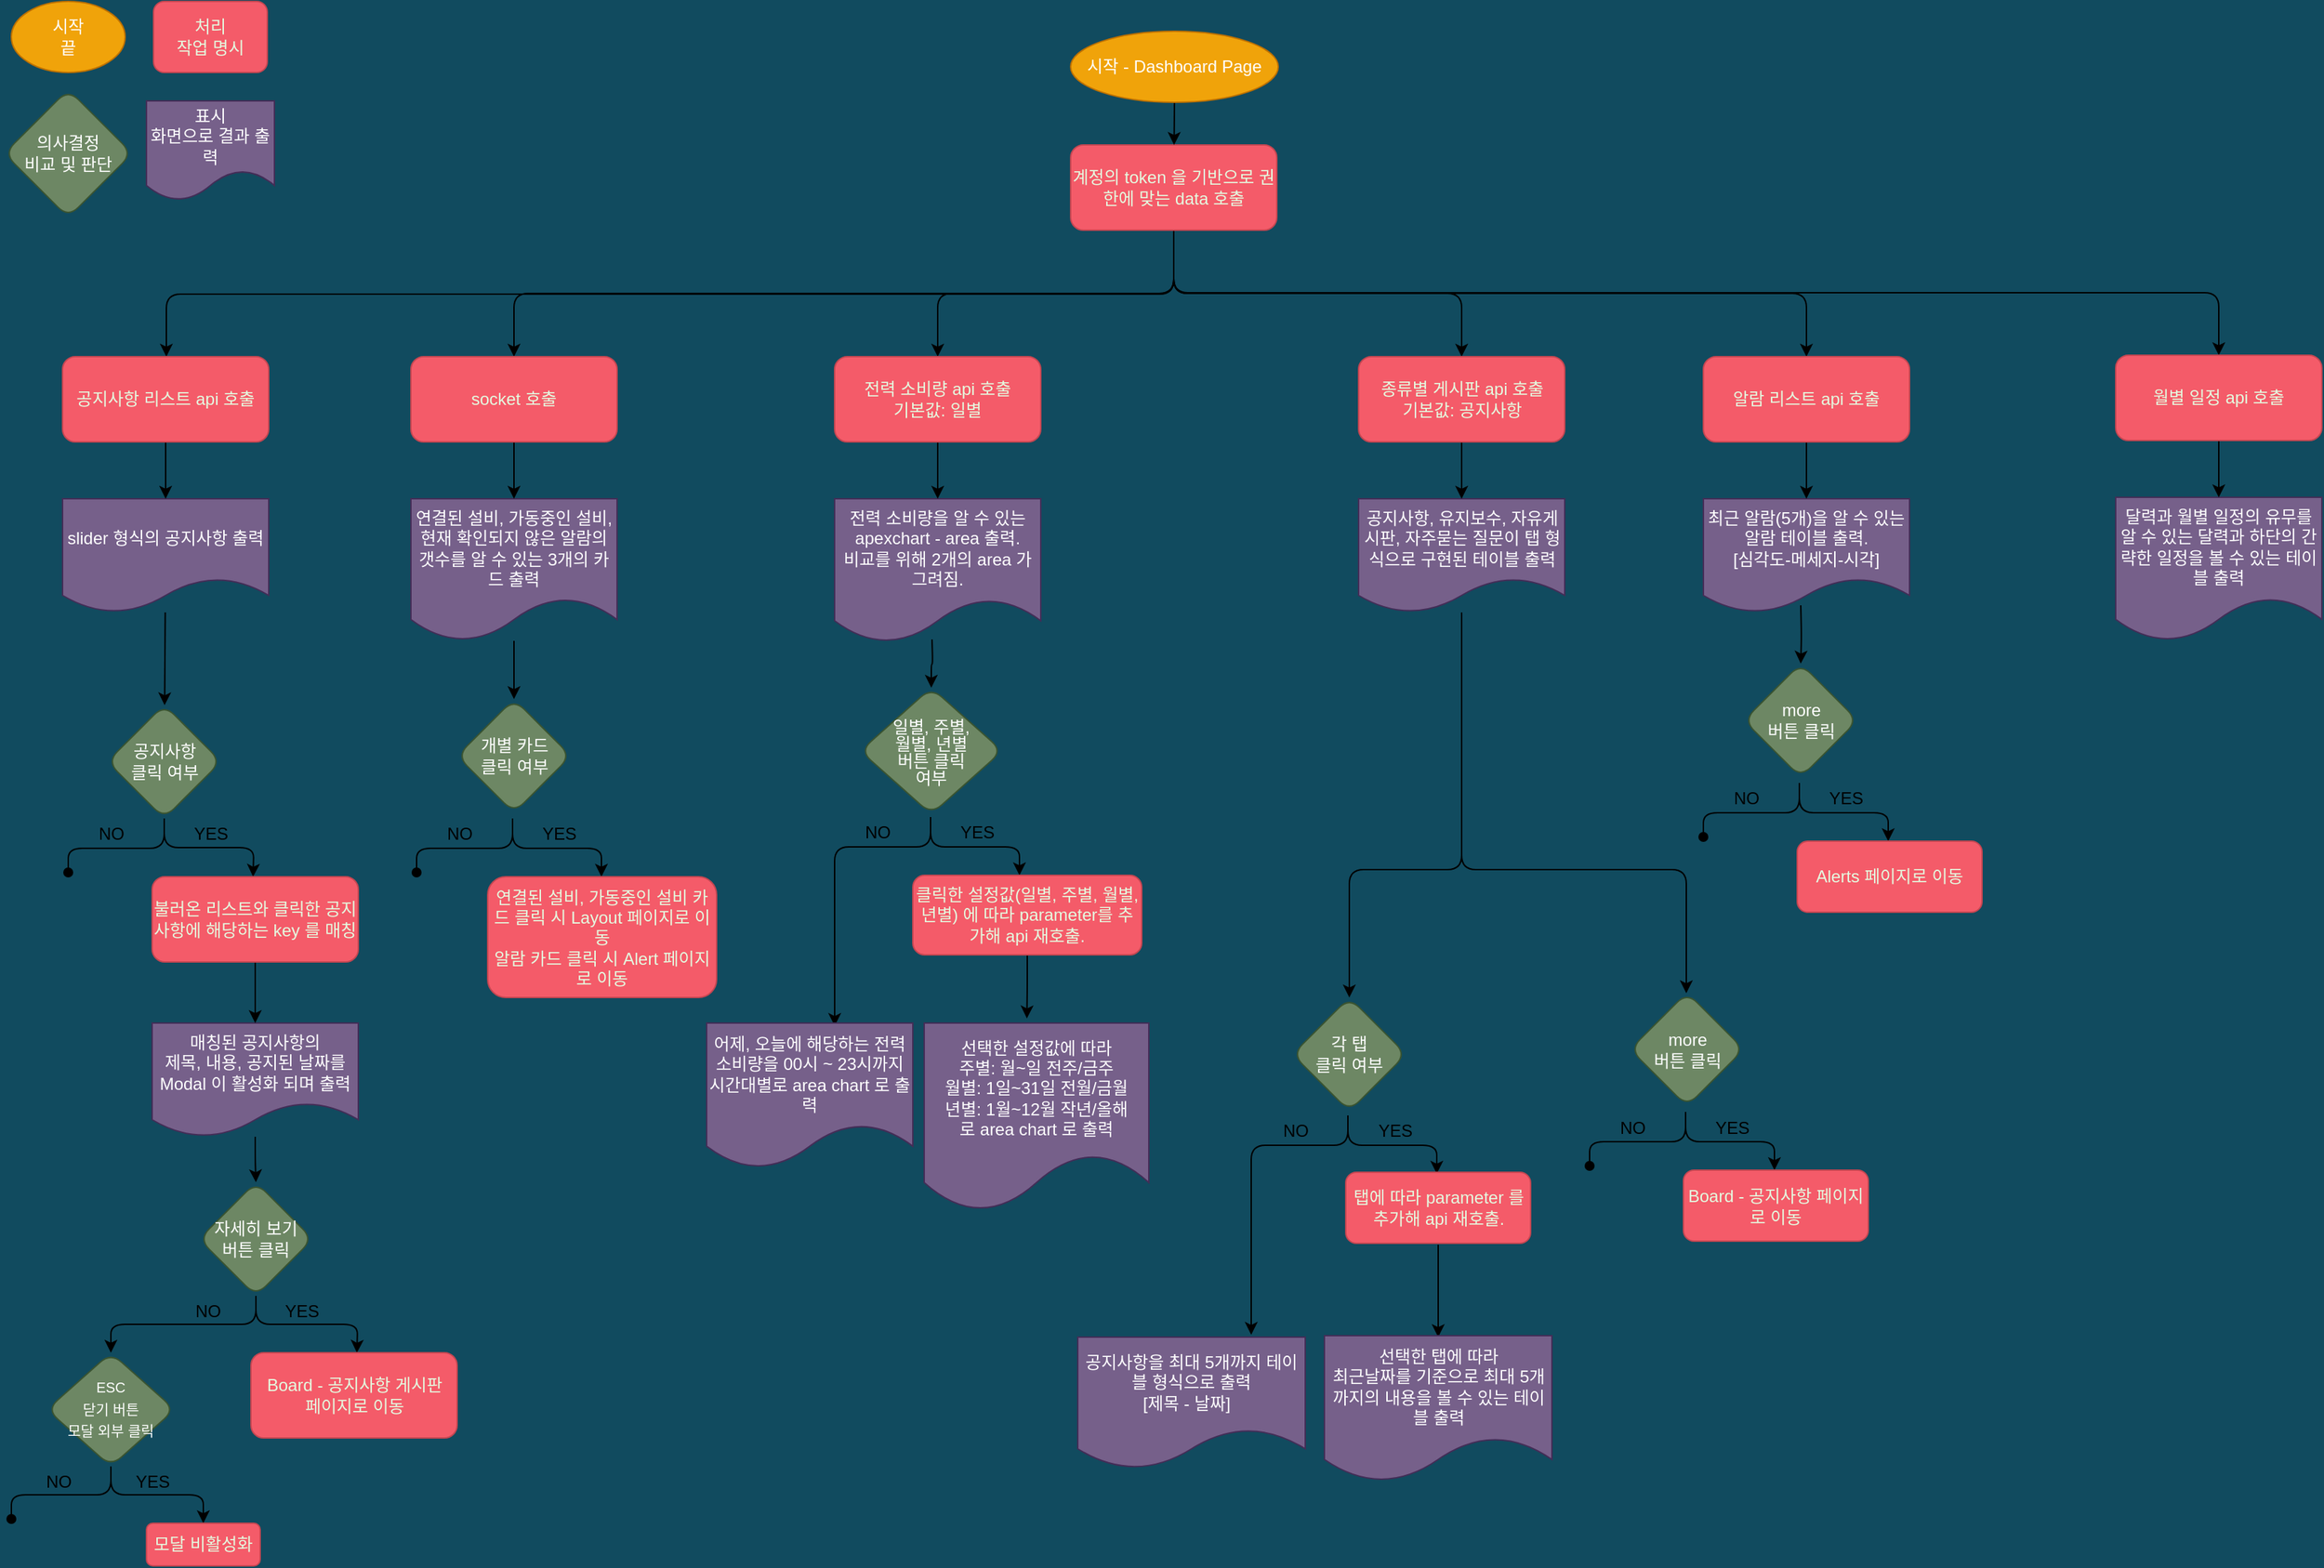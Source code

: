 <mxfile>
    <diagram id="i2lalReJyEeCFGPOjxj4" name="페이지-1">
        <mxGraphModel dx="1708" dy="973" grid="1" gridSize="10" guides="1" tooltips="1" connect="1" arrows="1" fold="1" page="1" pageScale="1" pageWidth="827" pageHeight="1169" background="#114B5F" math="0" shadow="0">
            <root>
                <mxCell id="0"/>
                <mxCell id="127" value="제목 없는 레이어" parent="0"/>
                <mxCell id="128" value="&lt;font style=&quot;font-size: 12px;&quot;&gt;의사결정&lt;br&gt;비교 및 판단&lt;/font&gt;" style="rhombus;whiteSpace=wrap;html=1;fillColor=#6d8764;strokeColor=#3A5431;fontColor=#ffffff;rounded=1;glass=0;strokeWidth=1;shadow=0;" vertex="1" parent="127">
                    <mxGeometry x="5" y="71" width="90" height="90" as="geometry"/>
                </mxCell>
                <mxCell id="129" style="edgeStyle=orthogonalEdgeStyle;html=1;exitX=0.5;exitY=1;exitDx=0;exitDy=0;endArrow=classic;endFill=1;" edge="1" parent="127" source="135" target="146">
                    <mxGeometry relative="1" as="geometry">
                        <mxPoint x="827.5" y="220" as="targetPoint"/>
                        <Array as="points">
                            <mxPoint x="828" y="215"/>
                            <mxPoint x="119" y="215"/>
                        </Array>
                    </mxGeometry>
                </mxCell>
                <mxCell id="130" style="edgeStyle=orthogonalEdgeStyle;html=1;exitX=0.5;exitY=1;exitDx=0;exitDy=0;entryX=0.5;entryY=0;entryDx=0;entryDy=0;endArrow=classic;endFill=1;" edge="1" parent="127" source="135" target="148">
                    <mxGeometry relative="1" as="geometry"/>
                </mxCell>
                <mxCell id="131" style="edgeStyle=orthogonalEdgeStyle;html=1;exitX=0.5;exitY=1;exitDx=0;exitDy=0;entryX=0.5;entryY=0;entryDx=0;entryDy=0;endArrow=classic;endFill=1;" edge="1" parent="127" source="135" target="150">
                    <mxGeometry relative="1" as="geometry"/>
                </mxCell>
                <mxCell id="132" style="edgeStyle=orthogonalEdgeStyle;html=1;exitX=0.5;exitY=1;exitDx=0;exitDy=0;entryX=0.5;entryY=0;entryDx=0;entryDy=0;endArrow=classic;endFill=1;" edge="1" parent="127" source="135" target="152">
                    <mxGeometry relative="1" as="geometry"/>
                </mxCell>
                <mxCell id="133" style="edgeStyle=orthogonalEdgeStyle;html=1;exitX=0.5;exitY=1;exitDx=0;exitDy=0;entryX=0.5;entryY=0;entryDx=0;entryDy=0;endArrow=classic;endFill=1;" edge="1" parent="127" source="135" target="154">
                    <mxGeometry relative="1" as="geometry"/>
                </mxCell>
                <mxCell id="134" style="edgeStyle=orthogonalEdgeStyle;html=1;exitX=0.5;exitY=1;exitDx=0;exitDy=0;entryX=0.5;entryY=0;entryDx=0;entryDy=0;endArrow=classic;endFill=1;" edge="1" parent="127" source="135" target="156">
                    <mxGeometry relative="1" as="geometry"/>
                </mxCell>
                <mxCell id="135" value="계정의 token 을 기반으로 권한에 맞는 data 호출" style="whiteSpace=wrap;html=1;fillColor=#F45B69;strokeColor=#C34651;fontColor=#E4FDE1;rounded=1;glass=0;strokeWidth=1;shadow=0;" vertex="1" parent="127">
                    <mxGeometry x="755" y="110" width="145" height="60" as="geometry"/>
                </mxCell>
                <mxCell id="136" value="" style="edgeStyle=none;html=1;" edge="1" parent="127" source="137" target="162">
                    <mxGeometry relative="1" as="geometry"/>
                </mxCell>
                <mxCell id="137" value="slider 형식의 공지사항 출력" style="shape=document;whiteSpace=wrap;html=1;boundedLbl=1;fillColor=#76608a;strokeColor=#432D57;fontColor=#ffffff;rounded=1;glass=0;strokeWidth=1;shadow=0;" vertex="1" parent="127">
                    <mxGeometry x="46" y="359" width="145" height="80" as="geometry"/>
                </mxCell>
                <mxCell id="245" value="" style="edgeStyle=orthogonalEdgeStyle;html=1;fontSize=10;endArrow=classic;endFill=1;" edge="1" parent="127" source="138" target="244">
                    <mxGeometry relative="1" as="geometry"/>
                </mxCell>
                <mxCell id="138" value="연결된 설비, 가동중인 설비, 현재 확인되지 않은 알람의 갯수를 알 수 있는 3개의 카드 출력" style="shape=document;whiteSpace=wrap;html=1;boundedLbl=1;fillColor=#76608a;strokeColor=#432D57;fontColor=#ffffff;rounded=1;glass=0;strokeWidth=1;shadow=0;" vertex="1" parent="127">
                    <mxGeometry x="291" y="359" width="145" height="100" as="geometry"/>
                </mxCell>
                <mxCell id="139" value="전력 소비량을 알 수 있는 apexchart - area 출력.&lt;br&gt;비교를 위해 2개의 area 가 그려짐." style="shape=document;whiteSpace=wrap;html=1;boundedLbl=1;fillColor=#76608a;strokeColor=#432D57;fontColor=#ffffff;rounded=1;glass=0;strokeWidth=1;shadow=0;" vertex="1" parent="127">
                    <mxGeometry x="589" y="359" width="145" height="101" as="geometry"/>
                </mxCell>
                <mxCell id="140" value="최근 알람(5개)을 알 수 있는 알람 테이블 출력.&lt;br&gt;[심각도-메세지-시각]" style="shape=document;whiteSpace=wrap;html=1;boundedLbl=1;fillColor=#76608a;strokeColor=#432D57;fontColor=#ffffff;rounded=1;glass=0;strokeWidth=1;shadow=0;" vertex="1" parent="127">
                    <mxGeometry x="1200" y="359" width="145" height="80" as="geometry"/>
                </mxCell>
                <mxCell id="289" style="edgeStyle=orthogonalEdgeStyle;html=1;shadow=0;fontSize=10;endArrow=classic;endFill=1;" edge="1" parent="127" source="141" target="274">
                    <mxGeometry relative="1" as="geometry">
                        <Array as="points">
                            <mxPoint x="1030" y="620"/>
                            <mxPoint x="1188" y="620"/>
                        </Array>
                    </mxGeometry>
                </mxCell>
                <mxCell id="290" style="edgeStyle=orthogonalEdgeStyle;html=1;shadow=0;fontSize=10;endArrow=classic;endFill=1;" edge="1" parent="127" source="141" target="280">
                    <mxGeometry relative="1" as="geometry">
                        <Array as="points">
                            <mxPoint x="1030" y="620"/>
                            <mxPoint x="951" y="620"/>
                        </Array>
                    </mxGeometry>
                </mxCell>
                <mxCell id="141" value="공지사항, 유지보수, 자유게시판, 자주묻는 질문이 탭 형식으로 구현된 테이블 출력" style="shape=document;whiteSpace=wrap;html=1;boundedLbl=1;fillColor=#76608a;strokeColor=#432D57;fontColor=#ffffff;rounded=1;glass=0;strokeWidth=1;shadow=0;" vertex="1" parent="127">
                    <mxGeometry x="957.5" y="359" width="145" height="80" as="geometry"/>
                </mxCell>
                <mxCell id="142" value="달력과 월별 일정의 유무를 알 수 있는 달력과 하단의 간략한 일정을 볼 수 있는 테이블 출력" style="shape=document;whiteSpace=wrap;html=1;boundedLbl=1;fillColor=#76608a;strokeColor=#432D57;fontColor=#ffffff;rounded=1;glass=0;strokeWidth=1;shadow=0;" vertex="1" parent="127">
                    <mxGeometry x="1490" y="358" width="145" height="101" as="geometry"/>
                </mxCell>
                <mxCell id="143" style="edgeStyle=none;html=1;exitX=0.5;exitY=1;exitDx=0;exitDy=0;" edge="1" parent="127" source="144" target="135">
                    <mxGeometry relative="1" as="geometry"/>
                </mxCell>
                <mxCell id="144" value="&lt;font color=&quot;#ffffff&quot;&gt;시작 -&amp;nbsp;Dashboard Page&lt;/font&gt;" style="ellipse;whiteSpace=wrap;html=1;fillStyle=auto;fillColor=#f0a30a;fontColor=#000000;strokeColor=#BD7000;" vertex="1" parent="127">
                    <mxGeometry x="755" y="30" width="146" height="50" as="geometry"/>
                </mxCell>
                <mxCell id="145" style="edgeStyle=none;html=1;exitX=0.5;exitY=1;exitDx=0;exitDy=0;endArrow=classic;endFill=1;" edge="1" parent="127" source="146" target="137">
                    <mxGeometry relative="1" as="geometry"/>
                </mxCell>
                <mxCell id="146" value="공지사항 리스트 api 호출" style="whiteSpace=wrap;html=1;fillColor=#F45B69;strokeColor=#C34651;fontColor=#E4FDE1;rounded=1;glass=0;strokeWidth=1;shadow=0;" vertex="1" parent="127">
                    <mxGeometry x="46" y="259" width="145" height="60" as="geometry"/>
                </mxCell>
                <mxCell id="147" style="edgeStyle=none;html=1;exitX=0.5;exitY=1;exitDx=0;exitDy=0;entryX=0.5;entryY=0;entryDx=0;entryDy=0;endArrow=classic;endFill=1;" edge="1" parent="127" source="148" target="138">
                    <mxGeometry relative="1" as="geometry"/>
                </mxCell>
                <mxCell id="148" value="socket 호출&lt;span style=&quot;color: rgba(0, 0, 0, 0); font-family: monospace; font-size: 0px; text-align: start;&quot;&gt;%3CmxGraphModel%3E%3Croot%3E%3CmxCell%20id%3D%220%22%2F%3E%3CmxCell%20id%3D%221%22%20parent%3D%220%22%2F%3E%3CmxCell%20id%3D%222%22%20value%3D%22%EA%B3%B5%EC%A7%80%EC%82%AC%ED%95%AD%20%EB%A6%AC%EC%8A%A4%ED%8A%B8%20api%20%ED%98%B8%EC%B6%9C%22%20style%3D%22whiteSpace%3Dwrap%3Bhtml%3D1%3BfillColor%3D%23F45B69%3BstrokeColor%3D%23028090%3BfontColor%3D%23E4FDE1%3Brounded%3D1%3Bglass%3D0%3BstrokeWidth%3D1%3Bshadow%3D0%3B%22%20vertex%3D%221%22%20parent%3D%221%22%3E%3CmxGeometry%20x%3D%2250%22%20y%3D%22210%22%20width%3D%22145%22%20height%3D%2260%22%20as%3D%22geometry%22%2F%3E%3C%2FmxCell%3E%3C%2Froot%3E%3C%2FmxGraphModel%3E&lt;/span&gt;" style="whiteSpace=wrap;html=1;fillColor=#F45B69;strokeColor=#C34651;fontColor=#E4FDE1;rounded=1;glass=0;strokeWidth=1;shadow=0;" vertex="1" parent="127">
                    <mxGeometry x="291" y="259" width="145" height="60" as="geometry"/>
                </mxCell>
                <mxCell id="149" style="edgeStyle=none;html=1;exitX=0.5;exitY=1;exitDx=0;exitDy=0;entryX=0.5;entryY=0;entryDx=0;entryDy=0;endArrow=classic;endFill=1;" edge="1" parent="127" source="150" target="139">
                    <mxGeometry relative="1" as="geometry"/>
                </mxCell>
                <mxCell id="150" value="전력 소비량 api 호출&lt;br&gt;기본값: 일별" style="whiteSpace=wrap;html=1;fillColor=#F45B69;strokeColor=#C34651;fontColor=#E4FDE1;rounded=1;glass=0;strokeWidth=1;shadow=0;" vertex="1" parent="127">
                    <mxGeometry x="589" y="259" width="145" height="60" as="geometry"/>
                </mxCell>
                <mxCell id="151" style="edgeStyle=none;html=1;exitX=0.5;exitY=1;exitDx=0;exitDy=0;entryX=0.5;entryY=0;entryDx=0;entryDy=0;endArrow=classic;endFill=1;" edge="1" parent="127" source="152" target="142">
                    <mxGeometry relative="1" as="geometry"/>
                </mxCell>
                <mxCell id="152" value="월별 일정 api 호출" style="whiteSpace=wrap;html=1;fillColor=#F45B69;strokeColor=#C34651;fontColor=#E4FDE1;rounded=1;glass=0;strokeWidth=1;shadow=0;" vertex="1" parent="127">
                    <mxGeometry x="1490" y="258" width="145" height="60" as="geometry"/>
                </mxCell>
                <mxCell id="153" style="edgeStyle=none;html=1;exitX=0.5;exitY=1;exitDx=0;exitDy=0;entryX=0.5;entryY=0;entryDx=0;entryDy=0;endArrow=classic;endFill=1;" edge="1" parent="127" source="154" target="141">
                    <mxGeometry relative="1" as="geometry"/>
                </mxCell>
                <mxCell id="154" value="종류별 게시판 api 호출&lt;br&gt;기본값: 공지사항" style="whiteSpace=wrap;html=1;fillColor=#F45B69;strokeColor=#C34651;fontColor=#E4FDE1;rounded=1;glass=0;strokeWidth=1;shadow=0;" vertex="1" parent="127">
                    <mxGeometry x="957.5" y="259" width="145" height="60" as="geometry"/>
                </mxCell>
                <mxCell id="155" style="edgeStyle=none;html=1;exitX=0.5;exitY=1;exitDx=0;exitDy=0;entryX=0.5;entryY=0;entryDx=0;entryDy=0;endArrow=classic;endFill=1;" edge="1" parent="127" source="156" target="140">
                    <mxGeometry relative="1" as="geometry"/>
                </mxCell>
                <mxCell id="156" value="알람 리스트 api 호출" style="whiteSpace=wrap;html=1;fillColor=#F45B69;strokeColor=#C34651;fontColor=#E4FDE1;rounded=1;glass=0;strokeWidth=1;shadow=0;" vertex="1" parent="127">
                    <mxGeometry x="1200" y="259" width="145" height="60" as="geometry"/>
                </mxCell>
                <mxCell id="157" value="표시&lt;br&gt;화면으로 결과 출력" style="shape=document;whiteSpace=wrap;html=1;boundedLbl=1;fillColor=#76608a;strokeColor=#432D57;fontColor=#ffffff;rounded=1;glass=0;strokeWidth=1;shadow=0;" vertex="1" parent="127">
                    <mxGeometry x="105" y="79" width="90" height="70" as="geometry"/>
                </mxCell>
                <mxCell id="158" value="처리&lt;br&gt;작업 명시" style="whiteSpace=wrap;html=1;fillColor=#F45B69;strokeColor=#C34651;fontColor=#E4FDE1;rounded=1;glass=0;strokeWidth=1;shadow=0;" vertex="1" parent="127">
                    <mxGeometry x="110" y="9" width="80" height="50" as="geometry"/>
                </mxCell>
                <mxCell id="159" value="&lt;font color=&quot;#ffffff&quot;&gt;시작&lt;br&gt;끝&lt;/font&gt;" style="ellipse;whiteSpace=wrap;html=1;fillStyle=auto;fillColor=#f0a30a;fontColor=#000000;strokeColor=#BD7000;" vertex="1" parent="127">
                    <mxGeometry x="10" y="9" width="80" height="50" as="geometry"/>
                </mxCell>
                <mxCell id="160" style="edgeStyle=orthogonalEdgeStyle;html=1;exitX=0.5;exitY=1;exitDx=0;exitDy=0;endArrow=oval;endFill=1;shadow=0;" edge="1" parent="127" source="162">
                    <mxGeometry relative="1" as="geometry">
                        <mxPoint x="50" y="622" as="targetPoint"/>
                        <Array as="points">
                            <mxPoint x="118" y="605"/>
                            <mxPoint x="50" y="605"/>
                        </Array>
                    </mxGeometry>
                </mxCell>
                <mxCell id="161" style="edgeStyle=orthogonalEdgeStyle;html=1;exitX=0.5;exitY=1;exitDx=0;exitDy=0;shadow=0;" edge="1" parent="127" source="162">
                    <mxGeometry relative="1" as="geometry">
                        <mxPoint x="180" y="625" as="targetPoint"/>
                    </mxGeometry>
                </mxCell>
                <mxCell id="162" value="공지사항&lt;br&gt;클릭 여부" style="rhombus;whiteSpace=wrap;html=1;fillColor=#6d8764;strokeColor=#3A5431;fontColor=#ffffff;rounded=1;glass=0;strokeWidth=1;shadow=0;" vertex="1" parent="127">
                    <mxGeometry x="77.5" y="504" width="80" height="80" as="geometry"/>
                </mxCell>
                <mxCell id="163" value="NO" style="text;html=1;align=center;verticalAlign=middle;resizable=0;points=[];autosize=1;strokeColor=none;fillColor=none;shadow=0;" vertex="1" parent="127">
                    <mxGeometry x="60" y="580" width="40" height="30" as="geometry"/>
                </mxCell>
                <mxCell id="164" value="YES" style="text;html=1;align=center;verticalAlign=middle;resizable=0;points=[];autosize=1;strokeColor=none;fillColor=none;shadow=0;" vertex="1" parent="127">
                    <mxGeometry x="125" y="580" width="50" height="30" as="geometry"/>
                </mxCell>
                <mxCell id="242" style="edgeStyle=orthogonalEdgeStyle;html=1;entryX=0.5;entryY=0;entryDx=0;entryDy=0;fontSize=10;endArrow=classic;endFill=1;shadow=0;" edge="1" parent="127" source="209" target="222">
                    <mxGeometry relative="1" as="geometry"/>
                </mxCell>
                <mxCell id="209" value="매칭된 공지사항의 &lt;br&gt;제목, 내용, 공지된 날짜를 Modal 이 활성화 되며 출력" style="shape=document;whiteSpace=wrap;html=1;boundedLbl=1;fillColor=#76608a;strokeColor=#432D57;fontColor=#ffffff;rounded=1;glass=0;strokeWidth=1;shadow=0;" vertex="1" parent="127">
                    <mxGeometry x="109" y="728" width="145" height="80" as="geometry"/>
                </mxCell>
                <mxCell id="211" style="edgeStyle=orthogonalEdgeStyle;html=1;exitX=0.5;exitY=1;exitDx=0;exitDy=0;shadow=0;" edge="1" parent="127" source="210" target="209">
                    <mxGeometry relative="1" as="geometry"/>
                </mxCell>
                <mxCell id="210" value="불러온 리스트와 클릭한 공지사항에 해당하는 key 를 매칭" style="whiteSpace=wrap;html=1;fillColor=#F45B69;strokeColor=#C34651;fontColor=#E4FDE1;rounded=1;glass=0;strokeWidth=1;shadow=0;" vertex="1" parent="127">
                    <mxGeometry x="109" y="625" width="145" height="60" as="geometry"/>
                </mxCell>
                <mxCell id="220" style="edgeStyle=orthogonalEdgeStyle;html=1;exitX=0.5;exitY=1;exitDx=0;exitDy=0;endArrow=classic;endFill=1;entryX=0.5;entryY=0;entryDx=0;entryDy=0;shadow=0;" edge="1" parent="127" source="222" target="237">
                    <mxGeometry relative="1" as="geometry">
                        <mxPoint x="115" y="957" as="targetPoint"/>
                        <Array as="points">
                            <mxPoint x="182" y="940"/>
                            <mxPoint x="80" y="940"/>
                        </Array>
                    </mxGeometry>
                </mxCell>
                <mxCell id="221" style="edgeStyle=orthogonalEdgeStyle;html=1;exitX=0.5;exitY=1;exitDx=0;exitDy=0;shadow=0;" edge="1" parent="127" source="222">
                    <mxGeometry relative="1" as="geometry">
                        <mxPoint x="253" y="960" as="targetPoint"/>
                    </mxGeometry>
                </mxCell>
                <mxCell id="222" value="자세히 보기&lt;br&gt;버튼 클릭" style="rhombus;whiteSpace=wrap;html=1;fillColor=#6d8764;strokeColor=#3A5431;fontColor=#ffffff;rounded=1;glass=0;strokeWidth=1;shadow=0;" vertex="1" parent="127">
                    <mxGeometry x="142" y="840" width="80" height="80" as="geometry"/>
                </mxCell>
                <mxCell id="223" value="NO" style="text;html=1;align=center;verticalAlign=middle;resizable=0;points=[];autosize=1;strokeColor=none;fillColor=none;shadow=0;" vertex="1" parent="127">
                    <mxGeometry x="128" y="916" width="40" height="30" as="geometry"/>
                </mxCell>
                <mxCell id="224" value="YES" style="text;html=1;align=center;verticalAlign=middle;resizable=0;points=[];autosize=1;strokeColor=none;fillColor=none;shadow=0;" vertex="1" parent="127">
                    <mxGeometry x="189" y="916" width="50" height="30" as="geometry"/>
                </mxCell>
                <mxCell id="225" value="Board - 공지사항 게시판&lt;br&gt;페이지로 이동" style="whiteSpace=wrap;html=1;fillColor=#F45B69;strokeColor=#C34651;fontColor=#E4FDE1;rounded=1;glass=0;strokeWidth=1;shadow=0;" vertex="1" parent="127">
                    <mxGeometry x="178.5" y="960" width="145" height="60" as="geometry"/>
                </mxCell>
                <mxCell id="236" style="edgeStyle=orthogonalEdgeStyle;html=1;exitX=0.5;exitY=1;exitDx=0;exitDy=0;endArrow=oval;endFill=1;shadow=0;" edge="1" parent="127" source="237">
                    <mxGeometry relative="1" as="geometry">
                        <mxPoint x="10" y="1077" as="targetPoint"/>
                        <Array as="points">
                            <mxPoint x="80" y="1060"/>
                            <mxPoint x="10" y="1060"/>
                        </Array>
                    </mxGeometry>
                </mxCell>
                <mxCell id="240" style="edgeStyle=orthogonalEdgeStyle;html=1;exitX=0.5;exitY=1;exitDx=0;exitDy=0;fontSize=12;endArrow=classic;endFill=1;shadow=0;" edge="1" parent="127" source="237">
                    <mxGeometry relative="1" as="geometry">
                        <mxPoint x="145" y="1080" as="targetPoint"/>
                        <Array as="points">
                            <mxPoint x="80" y="1060"/>
                            <mxPoint x="145" y="1060"/>
                        </Array>
                    </mxGeometry>
                </mxCell>
                <mxCell id="237" value="&lt;p style=&quot;line-height: 124%;&quot;&gt;&lt;font style=&quot;font-size: 10px;&quot;&gt;ESC&lt;br&gt;닫기 버튼&lt;br&gt;모달 외부 클릭&lt;/font&gt;&lt;/p&gt;" style="rhombus;whiteSpace=wrap;html=1;fillColor=#6d8764;strokeColor=#3A5431;fontColor=#ffffff;rounded=1;glass=0;strokeWidth=1;shadow=0;" vertex="1" parent="127">
                    <mxGeometry x="35" y="960" width="90" height="80" as="geometry"/>
                </mxCell>
                <mxCell id="238" value="NO" style="text;html=1;align=center;verticalAlign=middle;resizable=0;points=[];autosize=1;strokeColor=none;fillColor=none;shadow=0;" vertex="1" parent="127">
                    <mxGeometry x="23" y="1036" width="40" height="30" as="geometry"/>
                </mxCell>
                <mxCell id="239" value="YES" style="text;html=1;align=center;verticalAlign=middle;resizable=0;points=[];autosize=1;strokeColor=none;fillColor=none;shadow=0;" vertex="1" parent="127">
                    <mxGeometry x="84" y="1036" width="50" height="30" as="geometry"/>
                </mxCell>
                <mxCell id="241" value="모달 비활성화" style="whiteSpace=wrap;html=1;fillColor=#F45B69;strokeColor=#C34651;fontColor=#E4FDE1;rounded=1;glass=0;strokeWidth=1;shadow=0;" vertex="1" parent="127">
                    <mxGeometry x="105" y="1080" width="80" height="30" as="geometry"/>
                </mxCell>
                <mxCell id="244" value="개별 카드&lt;br&gt;클릭 여부" style="rhombus;whiteSpace=wrap;html=1;fillColor=#6d8764;strokeColor=#3A5431;fontColor=#ffffff;rounded=1;glass=0;strokeWidth=1;shadow=0;" vertex="1" parent="127">
                    <mxGeometry x="323.5" y="500" width="80" height="80" as="geometry"/>
                </mxCell>
                <mxCell id="246" style="edgeStyle=orthogonalEdgeStyle;html=1;exitX=0.5;exitY=1;exitDx=0;exitDy=0;endArrow=oval;endFill=1;" edge="1" parent="127">
                    <mxGeometry relative="1" as="geometry">
                        <mxPoint x="295" y="622" as="targetPoint"/>
                        <mxPoint x="362.5" y="584" as="sourcePoint"/>
                        <Array as="points">
                            <mxPoint x="363" y="605"/>
                            <mxPoint x="295" y="605"/>
                        </Array>
                    </mxGeometry>
                </mxCell>
                <mxCell id="247" style="edgeStyle=orthogonalEdgeStyle;html=1;exitX=0.5;exitY=1;exitDx=0;exitDy=0;" edge="1" parent="127">
                    <mxGeometry relative="1" as="geometry">
                        <mxPoint x="425" y="625" as="targetPoint"/>
                        <mxPoint x="362.5" y="584" as="sourcePoint"/>
                        <Array as="points">
                            <mxPoint x="363" y="605"/>
                            <mxPoint x="425" y="605"/>
                        </Array>
                    </mxGeometry>
                </mxCell>
                <mxCell id="248" value="NO" style="text;html=1;align=center;verticalAlign=middle;resizable=0;points=[];autosize=1;strokeColor=none;fillColor=none;" vertex="1" parent="127">
                    <mxGeometry x="305" y="580" width="40" height="30" as="geometry"/>
                </mxCell>
                <mxCell id="249" value="YES" style="text;html=1;align=center;verticalAlign=middle;resizable=0;points=[];autosize=1;strokeColor=none;fillColor=none;" vertex="1" parent="127">
                    <mxGeometry x="370" y="580" width="50" height="30" as="geometry"/>
                </mxCell>
                <mxCell id="250" value="연결된 설비, 가동중인 설비 카드 클릭 시 Layout 페이지로 이동&lt;br&gt;알람 카드 클릭 시 Alert 페이지로 이동" style="whiteSpace=wrap;html=1;fillColor=#F45B69;strokeColor=#C34651;fontColor=#E4FDE1;rounded=1;glass=0;strokeWidth=1;shadow=0;" vertex="1" parent="127">
                    <mxGeometry x="345" y="625" width="161" height="85" as="geometry"/>
                </mxCell>
                <mxCell id="252" value="" style="edgeStyle=orthogonalEdgeStyle;html=1;fontSize=10;endArrow=classic;endFill=1;" edge="1" parent="127" target="253">
                    <mxGeometry relative="1" as="geometry">
                        <mxPoint x="657.5" y="458" as="sourcePoint"/>
                    </mxGeometry>
                </mxCell>
                <mxCell id="253" value="&lt;p style=&quot;line-height: 100%;&quot;&gt;일별, 주별,&lt;br&gt;월별, 년별&lt;br&gt;버튼 클릭 &lt;br&gt;여부&lt;/p&gt;" style="rhombus;whiteSpace=wrap;html=1;fillColor=#6d8764;strokeColor=#3A5431;fontColor=#ffffff;rounded=1;glass=0;strokeWidth=1;shadow=0;" vertex="1" parent="127">
                    <mxGeometry x="607" y="492" width="100" height="89" as="geometry"/>
                </mxCell>
                <mxCell id="254" style="edgeStyle=orthogonalEdgeStyle;html=1;exitX=0.5;exitY=1;exitDx=0;exitDy=0;endArrow=classic;endFill=1;entryX=0.621;entryY=0.02;entryDx=0;entryDy=0;entryPerimeter=0;" edge="1" parent="127" target="264">
                    <mxGeometry relative="1" as="geometry">
                        <mxPoint x="589" y="621" as="targetPoint"/>
                        <mxPoint x="656.5" y="583" as="sourcePoint"/>
                        <Array as="points">
                            <mxPoint x="657" y="604"/>
                            <mxPoint x="589" y="604"/>
                        </Array>
                    </mxGeometry>
                </mxCell>
                <mxCell id="255" style="edgeStyle=orthogonalEdgeStyle;html=1;exitX=0.5;exitY=1;exitDx=0;exitDy=0;" edge="1" parent="127">
                    <mxGeometry relative="1" as="geometry">
                        <mxPoint x="719" y="624" as="targetPoint"/>
                        <mxPoint x="656.5" y="583" as="sourcePoint"/>
                        <Array as="points">
                            <mxPoint x="657" y="604"/>
                            <mxPoint x="719" y="604"/>
                        </Array>
                    </mxGeometry>
                </mxCell>
                <mxCell id="256" value="NO" style="text;html=1;align=center;verticalAlign=middle;resizable=0;points=[];autosize=1;strokeColor=none;fillColor=none;" vertex="1" parent="127">
                    <mxGeometry x="599" y="579" width="40" height="30" as="geometry"/>
                </mxCell>
                <mxCell id="257" value="YES" style="text;html=1;align=center;verticalAlign=middle;resizable=0;points=[];autosize=1;strokeColor=none;fillColor=none;" vertex="1" parent="127">
                    <mxGeometry x="664" y="579" width="50" height="30" as="geometry"/>
                </mxCell>
                <mxCell id="266" style="edgeStyle=orthogonalEdgeStyle;html=1;exitX=0.5;exitY=1;exitDx=0;exitDy=0;entryX=0.457;entryY=-0.025;entryDx=0;entryDy=0;entryPerimeter=0;shadow=0;fontSize=10;endArrow=classic;endFill=1;" edge="1" parent="127" source="258" target="260">
                    <mxGeometry relative="1" as="geometry"/>
                </mxCell>
                <mxCell id="258" value="클릭한 설정값(일별, 주별, 월별, 년별) 에 따라 parameter를 추가해 api 재호출." style="whiteSpace=wrap;html=1;fillColor=#F45B69;strokeColor=#C34651;fontColor=#E4FDE1;rounded=1;glass=0;strokeWidth=1;shadow=0;" vertex="1" parent="127">
                    <mxGeometry x="644" y="624" width="161" height="56" as="geometry"/>
                </mxCell>
                <mxCell id="260" value="선택한 설정값에 따라 &lt;br&gt;주별: 월~일 전주/금주&lt;br&gt;월별: 1일~31일 전월/금월&lt;br&gt;년별: 1월~12월 작년/올해&lt;br&gt;로 area chart 로 출력" style="shape=document;whiteSpace=wrap;html=1;boundedLbl=1;fillColor=#76608a;strokeColor=#432D57;fontColor=#ffffff;rounded=1;glass=0;strokeWidth=1;shadow=0;" vertex="1" parent="127">
                    <mxGeometry x="652" y="728" width="158" height="132" as="geometry"/>
                </mxCell>
                <mxCell id="264" value="어제, 오늘에 해당하는 전력 소비량을 00시 ~ 23시까지 시간대별로 area chart 로 출력" style="shape=document;whiteSpace=wrap;html=1;boundedLbl=1;fillColor=#76608a;strokeColor=#432D57;fontColor=#ffffff;rounded=1;glass=0;strokeWidth=1;shadow=0;" vertex="1" parent="127">
                    <mxGeometry x="499" y="728" width="145" height="102" as="geometry"/>
                </mxCell>
                <mxCell id="267" value="" style="edgeStyle=orthogonalEdgeStyle;html=1;fontSize=10;endArrow=classic;endFill=1;" edge="1" parent="127" target="268">
                    <mxGeometry relative="1" as="geometry">
                        <mxPoint x="1268.5" y="434" as="sourcePoint"/>
                    </mxGeometry>
                </mxCell>
                <mxCell id="268" value="more&lt;br&gt;버튼 클릭" style="rhombus;whiteSpace=wrap;html=1;fillColor=#6d8764;strokeColor=#3A5431;fontColor=#ffffff;rounded=1;glass=0;strokeWidth=1;shadow=0;" vertex="1" parent="127">
                    <mxGeometry x="1228.5" y="475" width="80" height="80" as="geometry"/>
                </mxCell>
                <mxCell id="269" style="edgeStyle=orthogonalEdgeStyle;html=1;exitX=0.5;exitY=1;exitDx=0;exitDy=0;endArrow=oval;endFill=1;" edge="1" parent="127">
                    <mxGeometry relative="1" as="geometry">
                        <mxPoint x="1200" y="597" as="targetPoint"/>
                        <mxPoint x="1267.5" y="559" as="sourcePoint"/>
                        <Array as="points">
                            <mxPoint x="1268" y="580"/>
                            <mxPoint x="1200" y="580"/>
                        </Array>
                    </mxGeometry>
                </mxCell>
                <mxCell id="270" style="edgeStyle=orthogonalEdgeStyle;html=1;exitX=0.5;exitY=1;exitDx=0;exitDy=0;" edge="1" parent="127">
                    <mxGeometry relative="1" as="geometry">
                        <mxPoint x="1330" y="600.0" as="targetPoint"/>
                        <mxPoint x="1267.5" y="559" as="sourcePoint"/>
                        <Array as="points">
                            <mxPoint x="1268" y="580"/>
                            <mxPoint x="1330" y="580"/>
                        </Array>
                    </mxGeometry>
                </mxCell>
                <mxCell id="271" value="NO" style="text;html=1;align=center;verticalAlign=middle;resizable=0;points=[];autosize=1;strokeColor=none;fillColor=none;" vertex="1" parent="127">
                    <mxGeometry x="1210" y="555" width="40" height="30" as="geometry"/>
                </mxCell>
                <mxCell id="272" value="YES" style="text;html=1;align=center;verticalAlign=middle;resizable=0;points=[];autosize=1;strokeColor=none;fillColor=none;" vertex="1" parent="127">
                    <mxGeometry x="1275" y="555" width="50" height="30" as="geometry"/>
                </mxCell>
                <mxCell id="273" value="Alerts 페이지로 이동" style="whiteSpace=wrap;html=1;fillColor=#F45B69;strokeColor=#C34651;fontColor=#E4FDE1;rounded=1;glass=0;strokeWidth=1;shadow=0;" vertex="1" parent="127">
                    <mxGeometry x="1266" y="600" width="130" height="50" as="geometry"/>
                </mxCell>
                <mxCell id="274" value="more&lt;br&gt;버튼 클릭" style="rhombus;whiteSpace=wrap;html=1;fillColor=#6d8764;strokeColor=#3A5431;fontColor=#ffffff;rounded=1;glass=0;strokeWidth=1;shadow=0;" vertex="1" parent="127">
                    <mxGeometry x="1148.5" y="706.5" width="80" height="80" as="geometry"/>
                </mxCell>
                <mxCell id="275" style="edgeStyle=orthogonalEdgeStyle;html=1;exitX=0.5;exitY=1;exitDx=0;exitDy=0;endArrow=oval;endFill=1;" edge="1" parent="127">
                    <mxGeometry relative="1" as="geometry">
                        <mxPoint x="1120" y="828.5" as="targetPoint"/>
                        <mxPoint x="1187.5" y="790.5" as="sourcePoint"/>
                        <Array as="points">
                            <mxPoint x="1188" y="811.5"/>
                            <mxPoint x="1120" y="811.5"/>
                        </Array>
                    </mxGeometry>
                </mxCell>
                <mxCell id="276" style="edgeStyle=orthogonalEdgeStyle;html=1;exitX=0.5;exitY=1;exitDx=0;exitDy=0;" edge="1" parent="127">
                    <mxGeometry relative="1" as="geometry">
                        <mxPoint x="1250" y="831.5" as="targetPoint"/>
                        <mxPoint x="1187.5" y="790.5" as="sourcePoint"/>
                        <Array as="points">
                            <mxPoint x="1188" y="811.5"/>
                            <mxPoint x="1250" y="811.5"/>
                        </Array>
                    </mxGeometry>
                </mxCell>
                <mxCell id="277" value="NO" style="text;html=1;align=center;verticalAlign=middle;resizable=0;points=[];autosize=1;strokeColor=none;fillColor=none;" vertex="1" parent="127">
                    <mxGeometry x="1130" y="786.5" width="40" height="30" as="geometry"/>
                </mxCell>
                <mxCell id="278" value="YES" style="text;html=1;align=center;verticalAlign=middle;resizable=0;points=[];autosize=1;strokeColor=none;fillColor=none;" vertex="1" parent="127">
                    <mxGeometry x="1195" y="786.5" width="50" height="30" as="geometry"/>
                </mxCell>
                <mxCell id="279" value="Board - 공지사항 페이지로 이동" style="whiteSpace=wrap;html=1;fillColor=#F45B69;strokeColor=#C34651;fontColor=#E4FDE1;rounded=1;glass=0;strokeWidth=1;shadow=0;" vertex="1" parent="127">
                    <mxGeometry x="1186" y="831.5" width="130" height="50" as="geometry"/>
                </mxCell>
                <mxCell id="280" value="각 탭&lt;br&gt;클릭 여부" style="rhombus;whiteSpace=wrap;html=1;fillColor=#6d8764;strokeColor=#3A5431;fontColor=#ffffff;rounded=1;glass=0;strokeWidth=1;shadow=0;" vertex="1" parent="127">
                    <mxGeometry x="911" y="710" width="80" height="80" as="geometry"/>
                </mxCell>
                <mxCell id="281" style="edgeStyle=orthogonalEdgeStyle;html=1;exitX=0.5;exitY=1;exitDx=0;exitDy=0;endArrow=classic;endFill=1;" edge="1" parent="127">
                    <mxGeometry relative="1" as="geometry">
                        <mxPoint x="882" y="947.423" as="targetPoint"/>
                        <mxPoint x="950" y="793" as="sourcePoint"/>
                        <Array as="points">
                            <mxPoint x="950.5" y="814"/>
                            <mxPoint x="882.5" y="814"/>
                        </Array>
                    </mxGeometry>
                </mxCell>
                <mxCell id="282" style="edgeStyle=orthogonalEdgeStyle;html=1;exitX=0.5;exitY=1;exitDx=0;exitDy=0;" edge="1" parent="127">
                    <mxGeometry relative="1" as="geometry">
                        <mxPoint x="1012.5" y="834.0" as="targetPoint"/>
                        <mxPoint x="950" y="793" as="sourcePoint"/>
                        <Array as="points">
                            <mxPoint x="950.5" y="814"/>
                            <mxPoint x="1012.5" y="814"/>
                        </Array>
                    </mxGeometry>
                </mxCell>
                <mxCell id="283" value="NO" style="text;html=1;align=center;verticalAlign=middle;resizable=0;points=[];autosize=1;strokeColor=none;fillColor=none;" vertex="1" parent="127">
                    <mxGeometry x="892.5" y="789" width="40" height="30" as="geometry"/>
                </mxCell>
                <mxCell id="284" value="YES" style="text;html=1;align=center;verticalAlign=middle;resizable=0;points=[];autosize=1;strokeColor=none;fillColor=none;" vertex="1" parent="127">
                    <mxGeometry x="957.5" y="789" width="50" height="30" as="geometry"/>
                </mxCell>
                <mxCell id="287" value="" style="edgeStyle=orthogonalEdgeStyle;html=1;shadow=0;fontSize=10;endArrow=classic;endFill=1;" edge="1" parent="127">
                    <mxGeometry relative="1" as="geometry">
                        <mxPoint x="1013.5" y="884" as="sourcePoint"/>
                        <mxPoint x="1013.5" y="949" as="targetPoint"/>
                    </mxGeometry>
                </mxCell>
                <mxCell id="285" value="탭에 따라 parameter 를 추가해 api 재호출." style="whiteSpace=wrap;html=1;fillColor=#F45B69;strokeColor=#C34651;fontColor=#E4FDE1;rounded=1;glass=0;strokeWidth=1;shadow=0;" vertex="1" parent="127">
                    <mxGeometry x="948.5" y="833" width="130" height="50" as="geometry"/>
                </mxCell>
                <mxCell id="286" value="선택한 탭에 따라&lt;br&gt;최근날짜를 기준으로 최대 5개까지의 내용을&amp;nbsp;볼 수 있는 테이블 출력" style="shape=document;whiteSpace=wrap;html=1;boundedLbl=1;fillColor=#76608a;strokeColor=#432D57;fontColor=#ffffff;rounded=1;glass=0;strokeWidth=1;shadow=0;" vertex="1" parent="127">
                    <mxGeometry x="933.5" y="948" width="160" height="102.5" as="geometry"/>
                </mxCell>
                <mxCell id="288" value="공지사항을 최대 5개까지 테이블 형식으로 출력 &lt;br&gt;[제목 - 날짜]&amp;nbsp;&amp;nbsp;" style="shape=document;whiteSpace=wrap;html=1;boundedLbl=1;fillColor=#76608a;strokeColor=#432D57;fontColor=#ffffff;rounded=1;glass=0;strokeWidth=1;shadow=0;" vertex="1" parent="127">
                    <mxGeometry x="760" y="949" width="160" height="92.5" as="geometry"/>
                </mxCell>
            </root>
        </mxGraphModel>
    </diagram>
</mxfile>